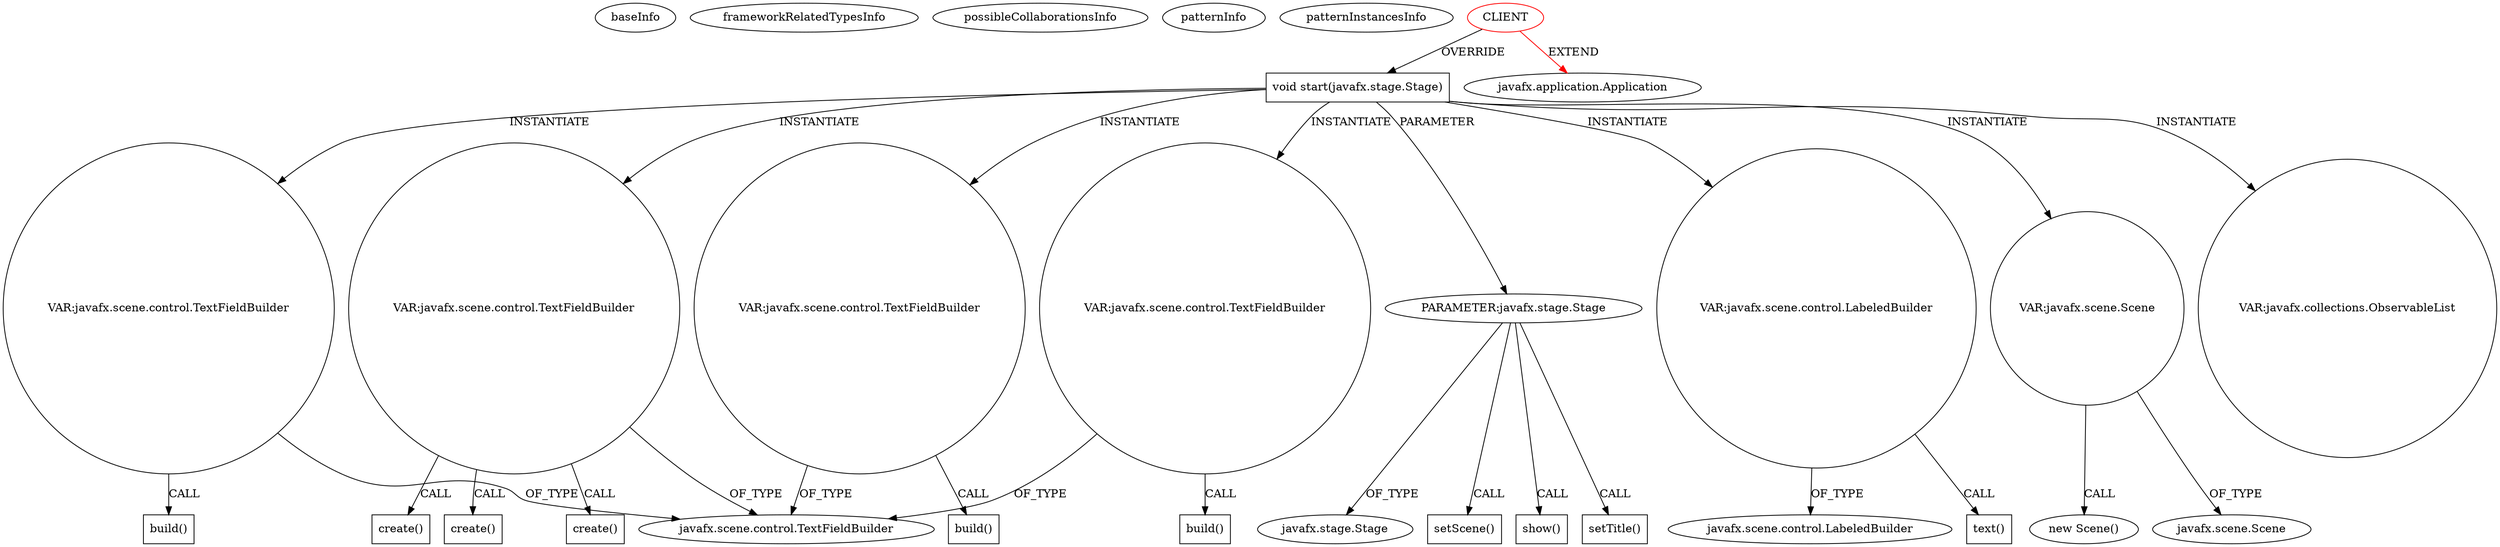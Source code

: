digraph {
baseInfo[graphId=4165,category="pattern",isAnonymous=false,possibleRelation=false]
frameworkRelatedTypesInfo[0="javafx.application.Application"]
possibleCollaborationsInfo[]
patternInfo[frequency=2.0,patternRootClient=0]
patternInstancesInfo[0="jalbertcruz-Documentation-manager~/jalbertcruz-Documentation-manager/Documentation-manager-master/src/documentation/manager/DocumentationManager.java~DocumentationManager~3242",1="MattMatero-KanjiQuiz~/MattMatero-KanjiQuiz/KanjiQuiz-master/src/Kanji.java~Kanji~899"]
73[label="javafx.scene.control.TextFieldBuilder",vertexType="FRAMEWORK_CLASS_TYPE",isFrameworkType=false]
93[label="VAR:javafx.scene.control.TextFieldBuilder",vertexType="VARIABLE_EXPRESION",isFrameworkType=false,shape=circle]
94[label="build()",vertexType="INSIDE_CALL",isFrameworkType=false,shape=box]
2[label="void start(javafx.stage.Stage)",vertexType="OVERRIDING_METHOD_DECLARATION",isFrameworkType=false,shape=box]
0[label="CLIENT",vertexType="ROOT_CLIENT_CLASS_DECLARATION",isFrameworkType=false,color=red]
3[label="PARAMETER:javafx.stage.Stage",vertexType="PARAMETER_DECLARATION",isFrameworkType=false]
148[label="show()",vertexType="INSIDE_CALL",isFrameworkType=false,shape=box]
45[label="VAR:javafx.scene.control.LabeledBuilder",vertexType="VARIABLE_EXPRESION",isFrameworkType=false,shape=circle]
47[label="javafx.scene.control.LabeledBuilder",vertexType="FRAMEWORK_CLASS_TYPE",isFrameworkType=false]
46[label="text()",vertexType="INSIDE_CALL",isFrameworkType=false,shape=box]
12[label="setTitle()",vertexType="INSIDE_CALL",isFrameworkType=false,shape=box]
4[label="javafx.stage.Stage",vertexType="FRAMEWORK_CLASS_TYPE",isFrameworkType=false]
1[label="javafx.application.Application",vertexType="FRAMEWORK_CLASS_TYPE",isFrameworkType=false]
9[label="VAR:javafx.scene.Scene",vertexType="VARIABLE_EXPRESION",isFrameworkType=false,shape=circle]
8[label="new Scene()",vertexType="CONSTRUCTOR_CALL",isFrameworkType=false]
146[label="setScene()",vertexType="INSIDE_CALL",isFrameworkType=false,shape=box]
74[label="VAR:javafx.scene.control.TextFieldBuilder",vertexType="VARIABLE_EXPRESION",isFrameworkType=false,shape=circle]
75[label="create()",vertexType="INSIDE_CALL",isFrameworkType=false,shape=box]
97[label="create()",vertexType="INSIDE_CALL",isFrameworkType=false,shape=box]
118[label="create()",vertexType="INSIDE_CALL",isFrameworkType=false,shape=box]
71[label="VAR:javafx.scene.control.TextFieldBuilder",vertexType="VARIABLE_EXPRESION",isFrameworkType=false,shape=circle]
72[label="build()",vertexType="INSIDE_CALL",isFrameworkType=false,shape=box]
114[label="VAR:javafx.scene.control.TextFieldBuilder",vertexType="VARIABLE_EXPRESION",isFrameworkType=false,shape=circle]
115[label="build()",vertexType="INSIDE_CALL",isFrameworkType=false,shape=box]
10[label="javafx.scene.Scene",vertexType="FRAMEWORK_CLASS_TYPE",isFrameworkType=false]
119[label="VAR:javafx.collections.ObservableList",vertexType="VARIABLE_EXPRESION",isFrameworkType=false,shape=circle]
2->71[label="INSTANTIATE"]
93->73[label="OF_TYPE"]
3->148[label="CALL"]
74->73[label="OF_TYPE"]
71->73[label="OF_TYPE"]
0->1[label="EXTEND",color=red]
45->47[label="OF_TYPE"]
2->3[label="PARAMETER"]
74->118[label="CALL"]
2->9[label="INSTANTIATE"]
3->146[label="CALL"]
0->2[label="OVERRIDE"]
9->10[label="OF_TYPE"]
2->45[label="INSTANTIATE"]
74->97[label="CALL"]
114->73[label="OF_TYPE"]
3->12[label="CALL"]
2->93[label="INSTANTIATE"]
114->115[label="CALL"]
2->74[label="INSTANTIATE"]
2->119[label="INSTANTIATE"]
3->4[label="OF_TYPE"]
9->8[label="CALL"]
71->72[label="CALL"]
2->114[label="INSTANTIATE"]
45->46[label="CALL"]
74->75[label="CALL"]
93->94[label="CALL"]
}
